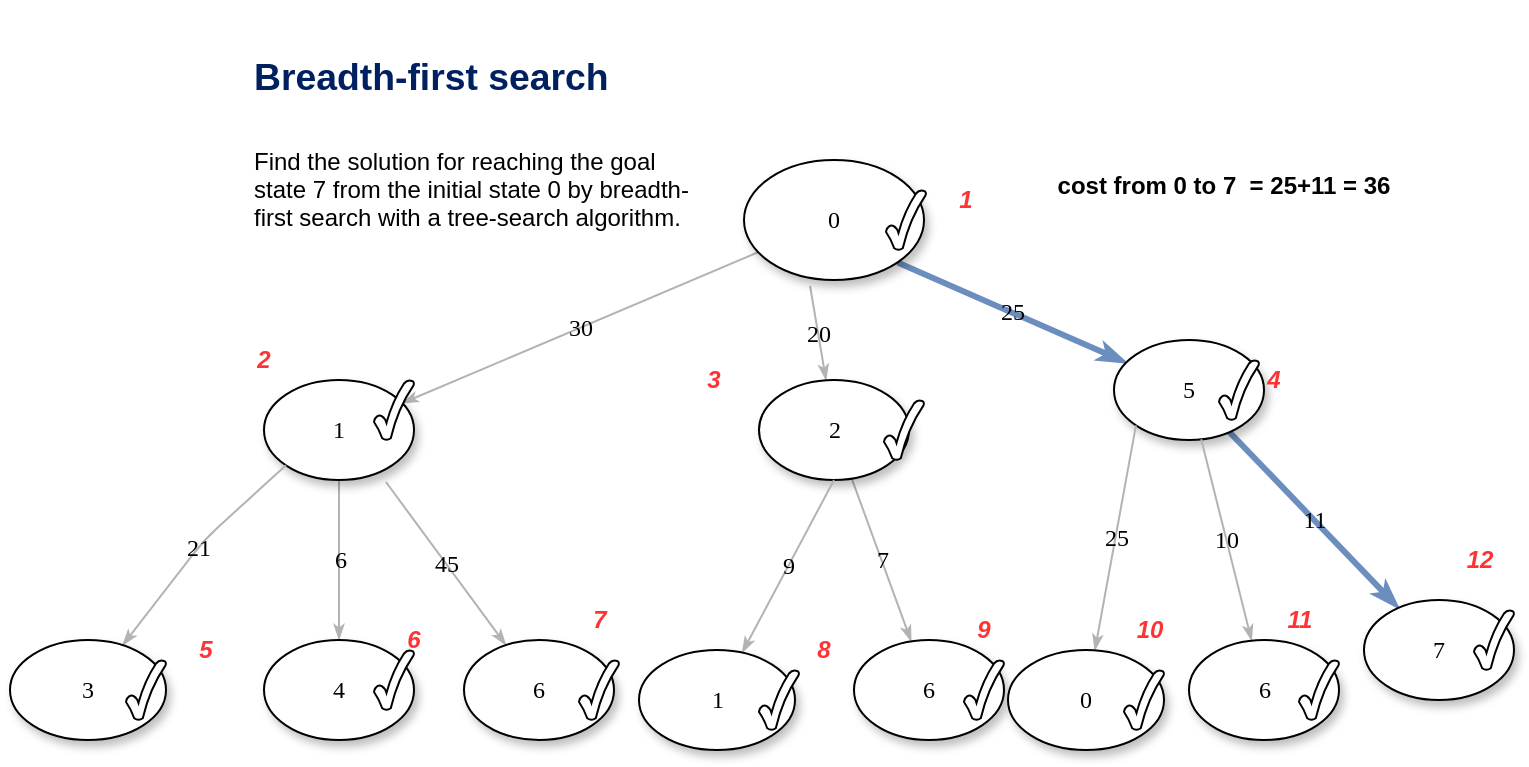 <mxfile pages="1" version="11.2.4" type="device"><diagram name="Page-1" id="42789a77-a242-8287-6e28-9cd8cfd52e62"><mxGraphModel dx="1102" dy="567" grid="1" gridSize="10" guides="1" tooltips="1" connect="1" arrows="1" fold="1" page="1" pageScale="1" pageWidth="1100" pageHeight="850" background="#ffffff" math="0" shadow="0"><root><mxCell id="0"/><mxCell id="1" parent="0"/><mxCell id="1ea317790d2ca983-12" value="25" style="edgeStyle=none;rounded=1;html=1;labelBackgroundColor=none;startArrow=none;startFill=0;startSize=5;endArrow=classicThin;endFill=1;endSize=5;jettySize=auto;orthogonalLoop=1;strokeColor=#6c8ebf;strokeWidth=3;fontFamily=Verdana;fontSize=12;fontColor=#000000;fillColor=#dae8fc;exitX=1;exitY=1;exitDx=0;exitDy=0;" parent="1" source="1ea317790d2ca983-1" target="1ea317790d2ca983-2" edge="1"><mxGeometry relative="1" as="geometry"><mxPoint x="1022.5" y="190" as="sourcePoint"/></mxGeometry></mxCell><mxCell id="1ea317790d2ca983-13" value="30" style="edgeStyle=none;rounded=1;html=1;labelBackgroundColor=none;startArrow=none;startFill=0;startSize=5;endArrow=classicThin;endFill=1;endSize=5;jettySize=auto;orthogonalLoop=1;strokeColor=#B3B3B3;strokeWidth=1;fontFamily=Verdana;fontSize=12;fontColor=#000000;" parent="1" source="1ea317790d2ca983-1" target="1ea317790d2ca983-9" edge="1"><mxGeometry relative="1" as="geometry"/></mxCell><mxCell id="1ea317790d2ca983-14" value="20" style="edgeStyle=none;rounded=1;html=1;labelBackgroundColor=none;startArrow=none;startFill=0;startSize=5;endArrow=classicThin;endFill=1;endSize=5;jettySize=auto;orthogonalLoop=1;strokeColor=#B3B3B3;strokeWidth=1;fontFamily=Verdana;fontSize=12;fontColor=#000000;exitX=0.367;exitY=1.05;exitDx=0;exitDy=0;exitPerimeter=0;" parent="1" source="1ea317790d2ca983-1" target="1ea317790d2ca983-3" edge="1"><mxGeometry relative="1" as="geometry"/></mxCell><mxCell id="1ea317790d2ca983-1" value="0" style="ellipse;whiteSpace=wrap;html=1;rounded=0;shadow=1;comic=0;labelBackgroundColor=none;strokeColor=#000000;strokeWidth=1;fillColor=#FFFFFF;fontFamily=Verdana;fontSize=12;fontColor=#000000;align=center;" parent="1" vertex="1"><mxGeometry x="450" y="80" width="90" height="60" as="geometry"/></mxCell><mxCell id="1ea317790d2ca983-21" value="45" style="edgeStyle=none;rounded=1;html=1;labelBackgroundColor=none;startArrow=none;startFill=0;startSize=5;endArrow=classicThin;endFill=1;endSize=5;jettySize=auto;orthogonalLoop=1;strokeColor=#B3B3B3;strokeWidth=1;fontFamily=Verdana;fontSize=12;fontColor=#000000;exitX=0.813;exitY=1.02;exitDx=0;exitDy=0;exitPerimeter=0;" parent="1" source="1ea317790d2ca983-9" target="1ea317790d2ca983-7" edge="1"><mxGeometry relative="1" as="geometry"/></mxCell><mxCell id="1ea317790d2ca983-22" value="11" style="edgeStyle=none;rounded=1;html=1;labelBackgroundColor=none;startArrow=none;startFill=0;startSize=5;endArrow=classicThin;endFill=1;endSize=5;jettySize=auto;orthogonalLoop=1;strokeColor=#6c8ebf;strokeWidth=3;fontFamily=Verdana;fontSize=12;fontColor=#000000;fillColor=#dae8fc;" parent="1" source="1ea317790d2ca983-2" target="1ea317790d2ca983-6" edge="1"><mxGeometry relative="1" as="geometry"/></mxCell><mxCell id="1ea317790d2ca983-2" value="&lt;span&gt;5&lt;/span&gt;" style="ellipse;whiteSpace=wrap;html=1;rounded=0;shadow=1;comic=0;labelBackgroundColor=none;strokeColor=#000000;strokeWidth=1;fillColor=#FFFFFF;fontFamily=Verdana;fontSize=12;fontColor=#000000;align=center;" parent="1" vertex="1"><mxGeometry x="635" y="170" width="75" height="50" as="geometry"/></mxCell><mxCell id="1ea317790d2ca983-15" value="7" style="edgeStyle=none;rounded=1;html=1;labelBackgroundColor=none;startArrow=none;startFill=0;startSize=5;endArrow=classicThin;endFill=1;endSize=5;jettySize=auto;orthogonalLoop=1;strokeColor=#B3B3B3;strokeWidth=1;fontFamily=Verdana;fontSize=12;fontColor=#000000;" parent="1" source="1ea317790d2ca983-3" target="1ea317790d2ca983-4" edge="1"><mxGeometry relative="1" as="geometry"/></mxCell><mxCell id="1ea317790d2ca983-3" value="&lt;span&gt;2&lt;/span&gt;" style="ellipse;whiteSpace=wrap;html=1;rounded=0;shadow=1;comic=0;labelBackgroundColor=none;strokeColor=#000000;strokeWidth=1;fillColor=#FFFFFF;fontFamily=Verdana;fontSize=12;fontColor=#000000;align=center;" parent="1" vertex="1"><mxGeometry x="457.5" y="190" width="75" height="50" as="geometry"/></mxCell><mxCell id="1ea317790d2ca983-4" value="&lt;span&gt;6&lt;/span&gt;" style="ellipse;whiteSpace=wrap;html=1;rounded=0;shadow=1;comic=0;labelBackgroundColor=none;strokeColor=#000000;strokeWidth=1;fillColor=#FFFFFF;fontFamily=Verdana;fontSize=12;fontColor=#000000;align=center;" parent="1" vertex="1"><mxGeometry x="505" y="320" width="75" height="50" as="geometry"/></mxCell><mxCell id="1ea317790d2ca983-6" value="&lt;span&gt;7&lt;/span&gt;" style="ellipse;whiteSpace=wrap;html=1;rounded=0;shadow=1;comic=0;labelBackgroundColor=none;strokeColor=#000000;strokeWidth=1;fillColor=#FFFFFF;fontFamily=Verdana;fontSize=12;fontColor=#000000;align=center;" parent="1" vertex="1"><mxGeometry x="760" y="300" width="75" height="50" as="geometry"/></mxCell><mxCell id="1ea317790d2ca983-7" value="&lt;span&gt;6&lt;/span&gt;" style="ellipse;whiteSpace=wrap;html=1;rounded=0;shadow=1;comic=0;labelBackgroundColor=none;strokeColor=#000000;strokeWidth=1;fillColor=#FFFFFF;fontFamily=Verdana;fontSize=12;fontColor=#000000;align=center;" parent="1" vertex="1"><mxGeometry x="310" y="320" width="75" height="50" as="geometry"/></mxCell><mxCell id="1ea317790d2ca983-19" value="6" style="edgeStyle=none;rounded=1;html=1;labelBackgroundColor=none;startArrow=none;startFill=0;startSize=5;endArrow=classicThin;endFill=1;endSize=5;jettySize=auto;orthogonalLoop=1;strokeColor=#B3B3B3;strokeWidth=1;fontFamily=Verdana;fontSize=12;fontColor=#000000;" parent="1" source="1ea317790d2ca983-9" target="1ea317790d2ca983-10" edge="1"><mxGeometry relative="1" as="geometry"/></mxCell><mxCell id="1ea317790d2ca983-9" value="1" style="ellipse;whiteSpace=wrap;html=1;rounded=0;shadow=1;comic=0;labelBackgroundColor=none;strokeColor=#000000;strokeWidth=1;fillColor=#FFFFFF;fontFamily=Verdana;fontSize=12;fontColor=#000000;align=center;" parent="1" vertex="1"><mxGeometry x="210" y="190" width="75" height="50" as="geometry"/></mxCell><mxCell id="1ea317790d2ca983-20" value="21" style="edgeStyle=none;rounded=1;html=1;labelBackgroundColor=none;startArrow=none;startFill=0;startSize=5;endArrow=classicThin;endFill=1;endSize=5;jettySize=auto;orthogonalLoop=1;strokeColor=#B3B3B3;strokeWidth=1;fontFamily=Verdana;fontSize=12;fontColor=#000000;exitX=0;exitY=1;exitDx=0;exitDy=0;" parent="1" source="1ea317790d2ca983-9" target="1ea317790d2ca983-11" edge="1"><mxGeometry relative="1" as="geometry"><Array as="points"><mxPoint x="180" y="270"/></Array></mxGeometry></mxCell><mxCell id="1ea317790d2ca983-10" value="&lt;span&gt;4&lt;/span&gt;" style="ellipse;whiteSpace=wrap;html=1;rounded=0;shadow=1;comic=0;labelBackgroundColor=none;strokeColor=#000000;strokeWidth=1;fillColor=#FFFFFF;fontFamily=Verdana;fontSize=12;fontColor=#000000;align=center;" parent="1" vertex="1"><mxGeometry x="210" y="320" width="75" height="50" as="geometry"/></mxCell><mxCell id="1ea317790d2ca983-11" value="&lt;span&gt;3&lt;/span&gt;" style="ellipse;whiteSpace=wrap;html=1;rounded=0;shadow=1;comic=0;labelBackgroundColor=none;strokeColor=#000000;strokeWidth=1;fillColor=#FFFFFF;fontFamily=Verdana;fontSize=12;fontColor=#000000;align=center;" parent="1" vertex="1"><mxGeometry x="83" y="320" width="78" height="50" as="geometry"/></mxCell><mxCell id="u_YWy7u38ENdyj3N-hBp-2" value="&lt;h1&gt;&lt;p class=&quot;MsoListParagraph&quot; style=&quot;margin-left: 18.0pt ; text-align: justify ; text-indent: -18.0pt ; line-height: 107%&quot;&gt;&lt;b&gt;&lt;span style=&quot;font-size: 14.0pt ; line-height: 107% ; color: #002060&quot;&gt;Breadth-first search&lt;/span&gt;&lt;/b&gt;&lt;/p&gt;&lt;/h1&gt;&lt;p&gt;Find the solution for reaching the goal state 7 from the initial state 0 by breadth-first search with a tree-search algorithm.&lt;/p&gt;" style="text;html=1;strokeColor=none;fillColor=none;spacing=5;spacingTop=-20;whiteSpace=wrap;overflow=hidden;rounded=0;" parent="1" vertex="1"><mxGeometry x="200" y="10" width="235" height="120" as="geometry"/></mxCell><mxCell id="u_YWy7u38ENdyj3N-hBp-4" value="&lt;b&gt;cost from 0 to 7&amp;nbsp; = 25+11 = 36&lt;br&gt;&lt;br&gt;&lt;/b&gt;" style="text;html=1;strokeColor=none;fillColor=none;align=center;verticalAlign=middle;whiteSpace=wrap;rounded=0;" parent="1" vertex="1"><mxGeometry x="590" y="80" width="200" height="40" as="geometry"/></mxCell><mxCell id="I6piylwQELselyx_dSUv-1" value="&lt;b&gt;&lt;i&gt;&lt;font color=&quot;#ff3333&quot;&gt;1&lt;/font&gt;&lt;/i&gt;&lt;/b&gt;" style="text;html=1;strokeColor=none;fillColor=none;align=center;verticalAlign=middle;whiteSpace=wrap;rounded=0;" vertex="1" parent="1"><mxGeometry x="541" y="90" width="40" height="20" as="geometry"/></mxCell><mxCell id="I6piylwQELselyx_dSUv-2" value="&lt;b&gt;&lt;i&gt;&lt;font color=&quot;#ff3333&quot;&gt;2&lt;/font&gt;&lt;/i&gt;&lt;/b&gt;" style="text;html=1;strokeColor=none;fillColor=none;align=center;verticalAlign=middle;whiteSpace=wrap;rounded=0;" vertex="1" parent="1"><mxGeometry x="190" y="170" width="40" height="20" as="geometry"/></mxCell><mxCell id="I6piylwQELselyx_dSUv-3" value="&lt;b&gt;&lt;i&gt;&lt;font color=&quot;#ff3333&quot;&gt;3&lt;/font&gt;&lt;/i&gt;&lt;/b&gt;" style="text;html=1;strokeColor=none;fillColor=none;align=center;verticalAlign=middle;whiteSpace=wrap;rounded=0;" vertex="1" parent="1"><mxGeometry x="415" y="180" width="40" height="20" as="geometry"/></mxCell><mxCell id="I6piylwQELselyx_dSUv-4" value="&lt;b&gt;&lt;i&gt;&lt;font color=&quot;#ff3333&quot;&gt;4&lt;/font&gt;&lt;/i&gt;&lt;/b&gt;" style="text;html=1;strokeColor=none;fillColor=none;align=center;verticalAlign=middle;whiteSpace=wrap;rounded=0;" vertex="1" parent="1"><mxGeometry x="695" y="180" width="40" height="20" as="geometry"/></mxCell><mxCell id="I6piylwQELselyx_dSUv-6" value="&lt;b&gt;&lt;i&gt;&lt;font color=&quot;#ff3333&quot;&gt;5&lt;/font&gt;&lt;/i&gt;&lt;/b&gt;" style="text;html=1;strokeColor=none;fillColor=none;align=center;verticalAlign=middle;whiteSpace=wrap;rounded=0;" vertex="1" parent="1"><mxGeometry x="161" y="315" width="40" height="20" as="geometry"/></mxCell><mxCell id="I6piylwQELselyx_dSUv-7" value="&lt;b&gt;&lt;i&gt;&lt;font color=&quot;#ff3333&quot;&gt;6&lt;/font&gt;&lt;/i&gt;&lt;/b&gt;" style="text;html=1;strokeColor=none;fillColor=none;align=center;verticalAlign=middle;whiteSpace=wrap;rounded=0;" vertex="1" parent="1"><mxGeometry x="265" y="310" width="40" height="20" as="geometry"/></mxCell><mxCell id="I6piylwQELselyx_dSUv-8" value="&lt;b&gt;&lt;i&gt;&lt;font color=&quot;#ff3333&quot;&gt;7&lt;/font&gt;&lt;/i&gt;&lt;/b&gt;" style="text;html=1;strokeColor=none;fillColor=none;align=center;verticalAlign=middle;whiteSpace=wrap;rounded=0;" vertex="1" parent="1"><mxGeometry x="357.5" y="300" width="40" height="20" as="geometry"/></mxCell><mxCell id="I6piylwQELselyx_dSUv-10" value="9" style="edgeStyle=none;rounded=1;html=1;labelBackgroundColor=none;startArrow=none;startFill=0;startSize=5;endArrow=classicThin;endFill=1;endSize=5;jettySize=auto;orthogonalLoop=1;strokeColor=#B3B3B3;strokeWidth=1;fontFamily=Verdana;fontSize=12;fontColor=#000000;exitX=0.5;exitY=1;exitDx=0;exitDy=0;" edge="1" parent="1" target="I6piylwQELselyx_dSUv-11" source="1ea317790d2ca983-3"><mxGeometry relative="1" as="geometry"><Array as="points"/><mxPoint x="519.162" y="237.796" as="sourcePoint"/></mxGeometry></mxCell><mxCell id="I6piylwQELselyx_dSUv-11" value="&lt;span&gt;1&lt;/span&gt;" style="ellipse;whiteSpace=wrap;html=1;rounded=0;shadow=1;comic=0;labelBackgroundColor=none;strokeColor=#000000;strokeWidth=1;fillColor=#FFFFFF;fontFamily=Verdana;fontSize=12;fontColor=#000000;align=center;" vertex="1" parent="1"><mxGeometry x="397.5" y="325" width="78" height="50" as="geometry"/></mxCell><mxCell id="I6piylwQELselyx_dSUv-12" value="&lt;b&gt;&lt;i&gt;&lt;font color=&quot;#ff3333&quot;&gt;8&lt;/font&gt;&lt;/i&gt;&lt;/b&gt;" style="text;html=1;strokeColor=none;fillColor=none;align=center;verticalAlign=middle;whiteSpace=wrap;rounded=0;" vertex="1" parent="1"><mxGeometry x="470" y="315" width="40" height="20" as="geometry"/></mxCell><mxCell id="I6piylwQELselyx_dSUv-13" value="&lt;b&gt;&lt;i&gt;&lt;font color=&quot;#ff3333&quot;&gt;9&lt;/font&gt;&lt;/i&gt;&lt;/b&gt;" style="text;html=1;strokeColor=none;fillColor=none;align=center;verticalAlign=middle;whiteSpace=wrap;rounded=0;" vertex="1" parent="1"><mxGeometry x="550" y="305" width="40" height="20" as="geometry"/></mxCell><mxCell id="I6piylwQELselyx_dSUv-16" value="10" style="edgeStyle=none;rounded=1;html=1;labelBackgroundColor=none;startArrow=none;startFill=0;startSize=5;endArrow=classicThin;endFill=1;endSize=5;jettySize=auto;orthogonalLoop=1;strokeColor=#B3B3B3;strokeWidth=1;fontFamily=Verdana;fontSize=12;fontColor=#000000;" edge="1" parent="1" target="I6piylwQELselyx_dSUv-17" source="1ea317790d2ca983-2"><mxGeometry relative="1" as="geometry"><mxPoint x="652.9" y="238.474" as="sourcePoint"/></mxGeometry></mxCell><mxCell id="I6piylwQELselyx_dSUv-17" value="&lt;span&gt;6&lt;/span&gt;" style="ellipse;whiteSpace=wrap;html=1;rounded=0;shadow=1;comic=0;labelBackgroundColor=none;strokeColor=#000000;strokeWidth=1;fillColor=#FFFFFF;fontFamily=Verdana;fontSize=12;fontColor=#000000;align=center;" vertex="1" parent="1"><mxGeometry x="672.5" y="320" width="75" height="50" as="geometry"/></mxCell><mxCell id="I6piylwQELselyx_dSUv-18" value="25" style="edgeStyle=none;rounded=1;html=1;labelBackgroundColor=none;startArrow=none;startFill=0;startSize=5;endArrow=classicThin;endFill=1;endSize=5;jettySize=auto;orthogonalLoop=1;strokeColor=#B3B3B3;strokeWidth=1;fontFamily=Verdana;fontSize=12;fontColor=#000000;exitX=0;exitY=1;exitDx=0;exitDy=0;" edge="1" parent="1" target="I6piylwQELselyx_dSUv-19" source="1ea317790d2ca983-2"><mxGeometry relative="1" as="geometry"><Array as="points"/><mxPoint x="640" y="240" as="sourcePoint"/></mxGeometry></mxCell><mxCell id="I6piylwQELselyx_dSUv-19" value="&lt;span&gt;0&lt;/span&gt;" style="ellipse;whiteSpace=wrap;html=1;rounded=0;shadow=1;comic=0;labelBackgroundColor=none;strokeColor=#000000;strokeWidth=1;fillColor=#FFFFFF;fontFamily=Verdana;fontSize=12;fontColor=#000000;align=center;" vertex="1" parent="1"><mxGeometry x="582" y="325" width="78" height="50" as="geometry"/></mxCell><mxCell id="I6piylwQELselyx_dSUv-20" value="&lt;b&gt;&lt;i&gt;&lt;font color=&quot;#ff3333&quot;&gt;10&lt;/font&gt;&lt;/i&gt;&lt;/b&gt;" style="text;html=1;strokeColor=none;fillColor=none;align=center;verticalAlign=middle;whiteSpace=wrap;rounded=0;" vertex="1" parent="1"><mxGeometry x="632.5" y="305" width="40" height="20" as="geometry"/></mxCell><mxCell id="I6piylwQELselyx_dSUv-22" value="&lt;b&gt;&lt;i&gt;&lt;font color=&quot;#ff3333&quot;&gt;11&lt;/font&gt;&lt;/i&gt;&lt;/b&gt;" style="text;html=1;strokeColor=none;fillColor=none;align=center;verticalAlign=middle;whiteSpace=wrap;rounded=0;" vertex="1" parent="1"><mxGeometry x="707.5" y="300" width="40" height="20" as="geometry"/></mxCell><mxCell id="I6piylwQELselyx_dSUv-23" value="&lt;b&gt;&lt;i&gt;&lt;font color=&quot;#ff3333&quot;&gt;12&lt;/font&gt;&lt;/i&gt;&lt;/b&gt;" style="text;html=1;strokeColor=none;fillColor=none;align=center;verticalAlign=middle;whiteSpace=wrap;rounded=0;" vertex="1" parent="1"><mxGeometry x="797.5" y="270" width="40" height="20" as="geometry"/></mxCell><mxCell id="I6piylwQELselyx_dSUv-25" value="" style="verticalLabelPosition=bottom;verticalAlign=top;html=1;shape=mxgraph.basic.tick;labelBackgroundColor=none;fontColor=none;" vertex="1" parent="1"><mxGeometry x="265" y="190" width="20" height="30" as="geometry"/></mxCell><mxCell id="I6piylwQELselyx_dSUv-30" value="" style="verticalLabelPosition=bottom;verticalAlign=top;html=1;shape=mxgraph.basic.tick;labelBackgroundColor=none;fontColor=none;" vertex="1" parent="1"><mxGeometry x="520" y="200" width="20" height="30" as="geometry"/></mxCell><mxCell id="I6piylwQELselyx_dSUv-31" value="" style="verticalLabelPosition=bottom;verticalAlign=top;html=1;shape=mxgraph.basic.tick;labelBackgroundColor=none;fontColor=none;" vertex="1" parent="1"><mxGeometry x="521" y="95" width="20" height="30" as="geometry"/></mxCell><mxCell id="I6piylwQELselyx_dSUv-32" value="" style="verticalLabelPosition=bottom;verticalAlign=top;html=1;shape=mxgraph.basic.tick;labelBackgroundColor=none;fontColor=none;" vertex="1" parent="1"><mxGeometry x="815" y="305" width="20" height="30" as="geometry"/></mxCell><mxCell id="I6piylwQELselyx_dSUv-33" value="" style="verticalLabelPosition=bottom;verticalAlign=top;html=1;shape=mxgraph.basic.tick;labelBackgroundColor=none;fontColor=none;" vertex="1" parent="1"><mxGeometry x="727.5" y="330" width="20" height="30" as="geometry"/></mxCell><mxCell id="I6piylwQELselyx_dSUv-34" value="" style="verticalLabelPosition=bottom;verticalAlign=top;html=1;shape=mxgraph.basic.tick;labelBackgroundColor=none;fontColor=none;" vertex="1" parent="1"><mxGeometry x="560" y="330" width="20" height="30" as="geometry"/></mxCell><mxCell id="I6piylwQELselyx_dSUv-35" value="" style="verticalLabelPosition=bottom;verticalAlign=top;html=1;shape=mxgraph.basic.tick;labelBackgroundColor=none;fontColor=none;" vertex="1" parent="1"><mxGeometry x="640" y="335" width="20" height="30" as="geometry"/></mxCell><mxCell id="I6piylwQELselyx_dSUv-36" value="" style="verticalLabelPosition=bottom;verticalAlign=top;html=1;shape=mxgraph.basic.tick;labelBackgroundColor=none;fontColor=none;" vertex="1" parent="1"><mxGeometry x="457.5" y="335" width="20" height="30" as="geometry"/></mxCell><mxCell id="I6piylwQELselyx_dSUv-37" value="" style="verticalLabelPosition=bottom;verticalAlign=top;html=1;shape=mxgraph.basic.tick;labelBackgroundColor=none;fontColor=none;" vertex="1" parent="1"><mxGeometry x="367.5" y="330" width="20" height="30" as="geometry"/></mxCell><mxCell id="I6piylwQELselyx_dSUv-38" value="" style="verticalLabelPosition=bottom;verticalAlign=top;html=1;shape=mxgraph.basic.tick;labelBackgroundColor=none;fontColor=none;" vertex="1" parent="1"><mxGeometry x="141" y="330" width="20" height="30" as="geometry"/></mxCell><mxCell id="I6piylwQELselyx_dSUv-39" value="" style="verticalLabelPosition=bottom;verticalAlign=top;html=1;shape=mxgraph.basic.tick;labelBackgroundColor=none;fontColor=none;" vertex="1" parent="1"><mxGeometry x="265" y="325" width="20" height="30" as="geometry"/></mxCell><mxCell id="I6piylwQELselyx_dSUv-40" value="" style="verticalLabelPosition=bottom;verticalAlign=top;html=1;shape=mxgraph.basic.tick;labelBackgroundColor=none;fontColor=none;" vertex="1" parent="1"><mxGeometry x="687.5" y="180" width="20" height="30" as="geometry"/></mxCell></root></mxGraphModel></diagram></mxfile>